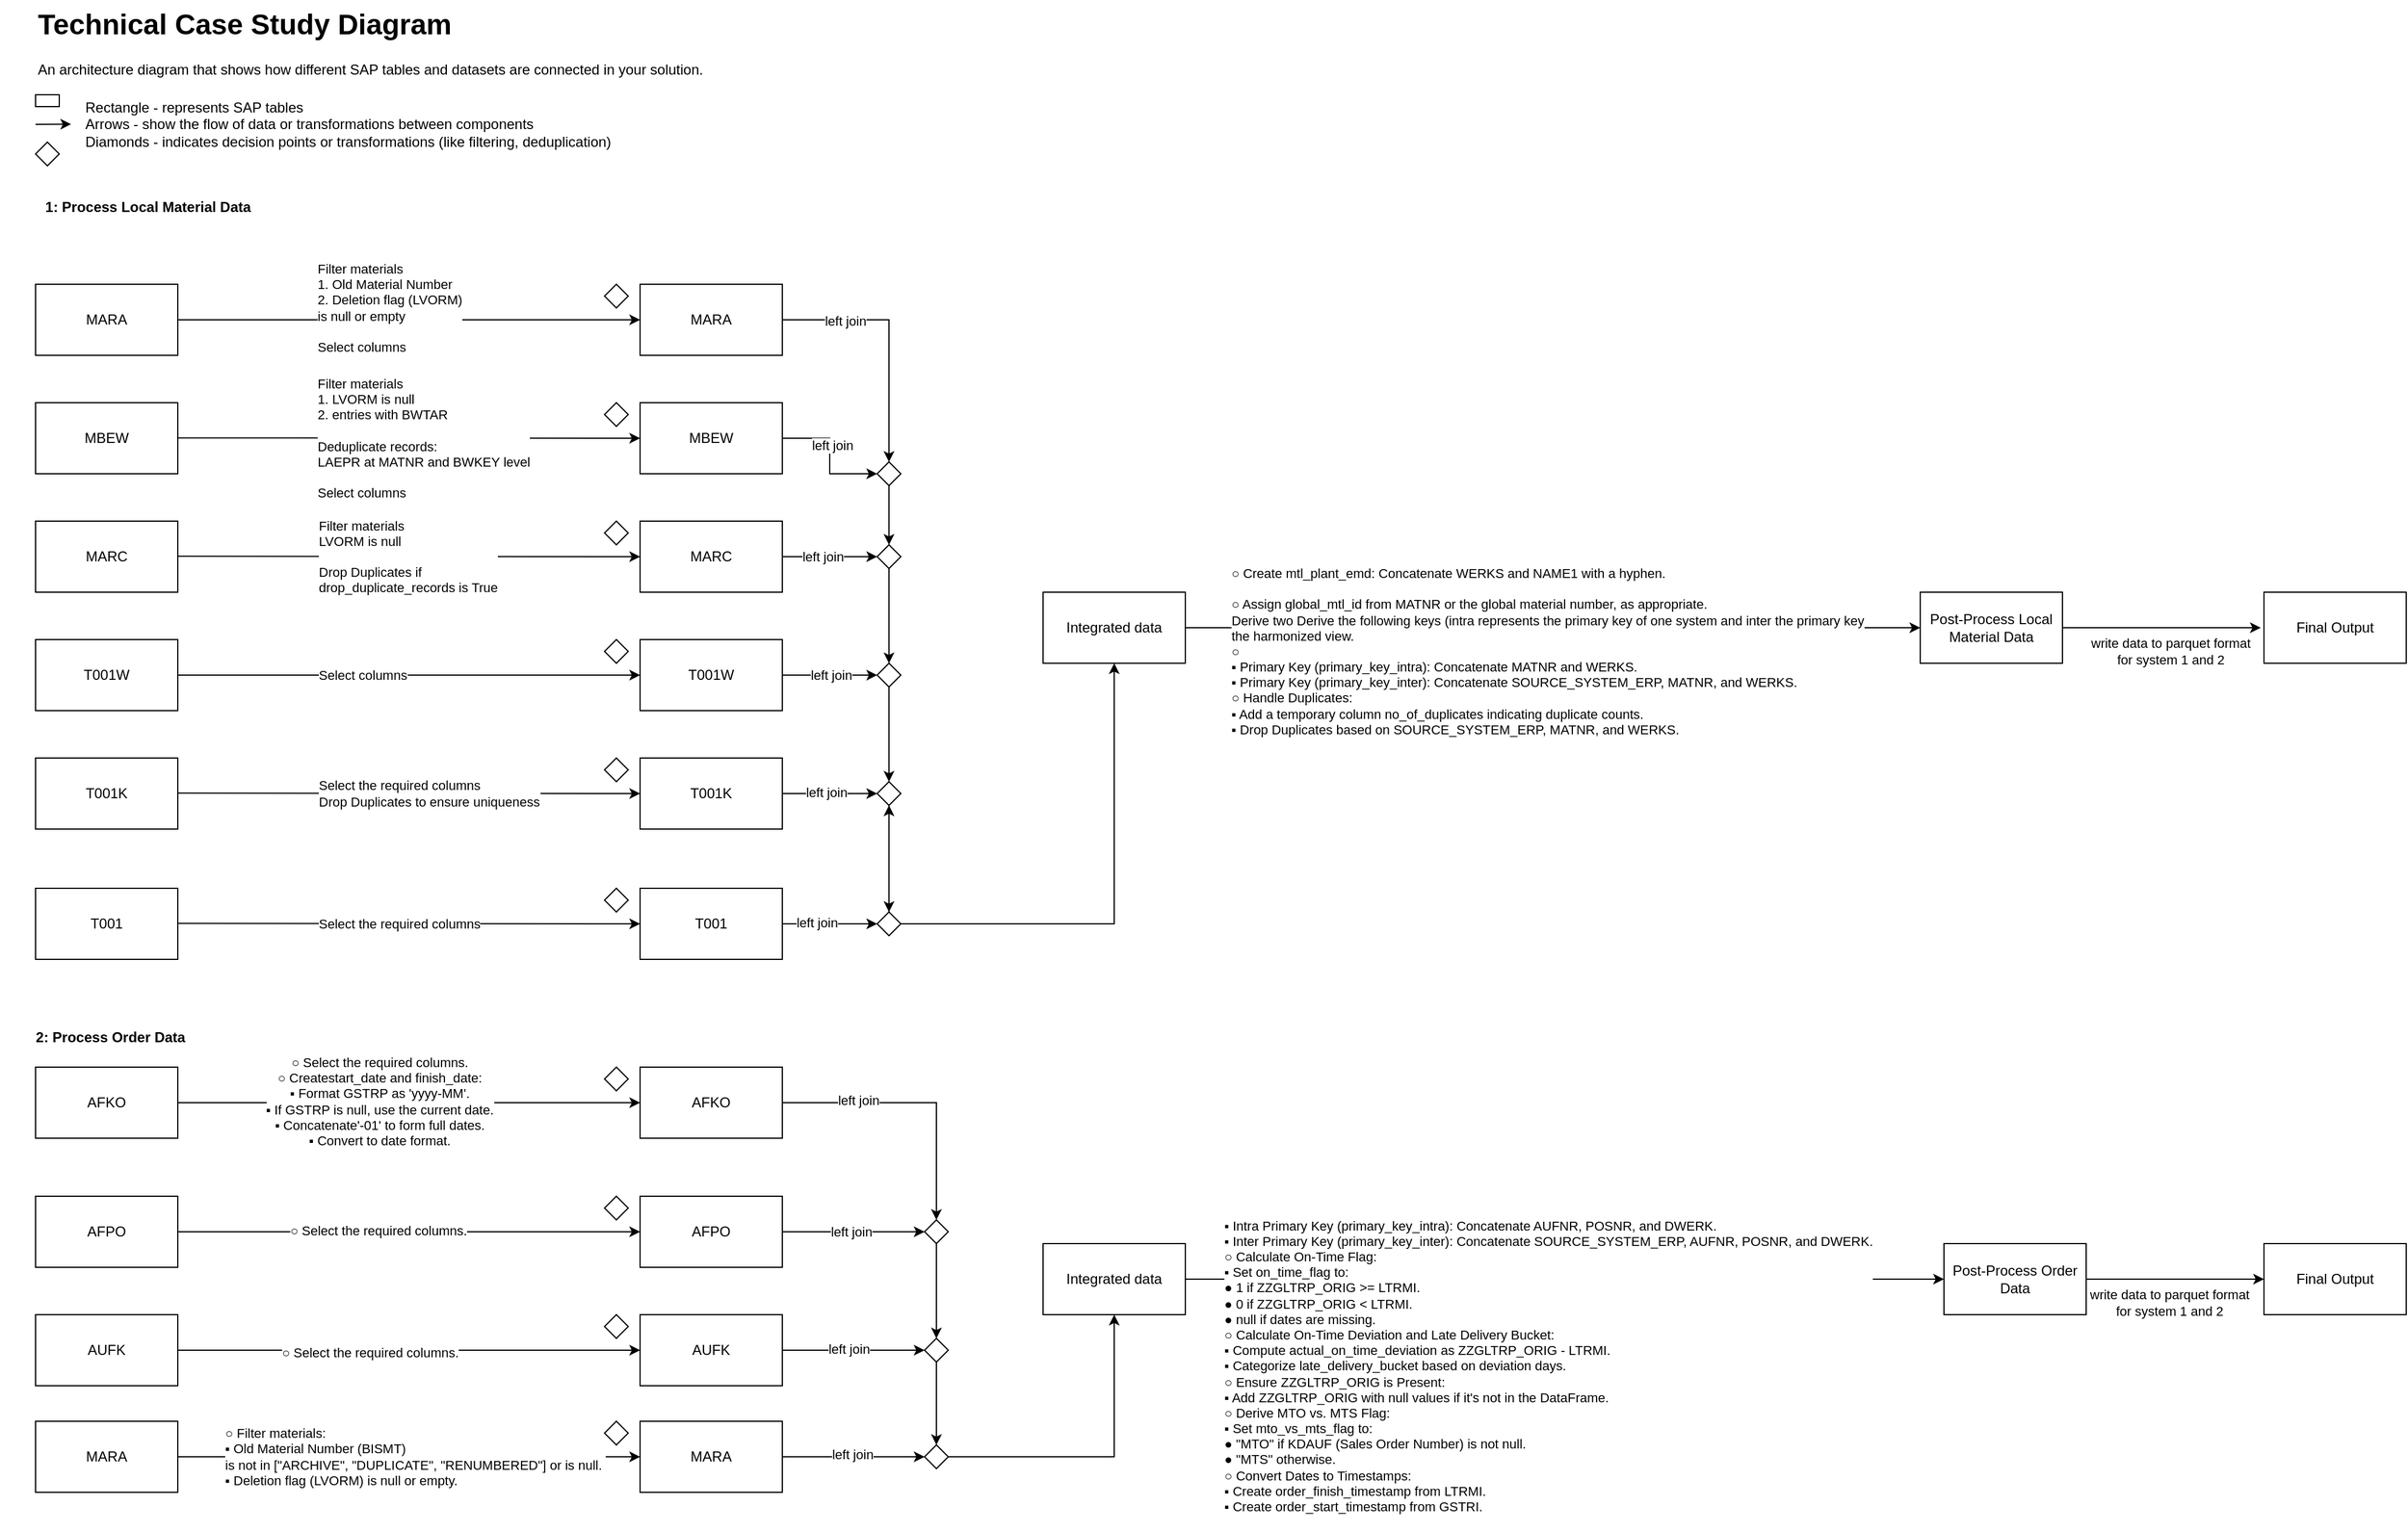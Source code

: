 <mxfile version="24.9.2">
  <diagram name="Page-1" id="v7l7Ry-QnF4OxuRtRSbx">
    <mxGraphModel dx="2593" dy="1425" grid="1" gridSize="10" guides="1" tooltips="1" connect="1" arrows="1" fold="1" page="1" pageScale="1" pageWidth="1169" pageHeight="827" math="0" shadow="0">
      <root>
        <mxCell id="0" />
        <mxCell id="1" parent="0" />
        <mxCell id="_YDTK0wKaqM_g9jIZorD-1" value="MARA" style="rounded=0;whiteSpace=wrap;html=1;" parent="1" vertex="1">
          <mxGeometry x="40" y="280" width="120" height="60" as="geometry" />
        </mxCell>
        <mxCell id="_YDTK0wKaqM_g9jIZorD-2" value="&lt;h1 style=&quot;margin-top: 0px;&quot;&gt;Technical Case Study Diagram&lt;/h1&gt;&lt;p&gt;An architecture diagram that shows how different SAP tables and datasets are connected in your solution.&lt;br&gt;&lt;br&gt;&lt;/p&gt;" style="text;html=1;whiteSpace=wrap;overflow=hidden;rounded=0;" parent="1" vertex="1">
          <mxGeometry x="40" y="40" width="600" height="120" as="geometry" />
        </mxCell>
        <mxCell id="_YDTK0wKaqM_g9jIZorD-3" value="MBEW" style="rounded=0;whiteSpace=wrap;html=1;" parent="1" vertex="1">
          <mxGeometry x="40" y="380" width="120" height="60" as="geometry" />
        </mxCell>
        <mxCell id="_YDTK0wKaqM_g9jIZorD-4" value="Rectangle - represents SAP tables&lt;div&gt;Arrows - show the flow of data or transformations between components&lt;/div&gt;&lt;div&gt;Diamonds - indicates decision points or transformations (like filtering, deduplication)&lt;/div&gt;" style="text;html=1;align=left;verticalAlign=middle;whiteSpace=wrap;rounded=0;" parent="1" vertex="1">
          <mxGeometry x="80" y="100" width="460" height="90" as="geometry" />
        </mxCell>
        <mxCell id="_YDTK0wKaqM_g9jIZorD-5" value="1: Process Local Material Data" style="text;html=1;align=center;verticalAlign=middle;whiteSpace=wrap;rounded=0;fontStyle=1" parent="1" vertex="1">
          <mxGeometry x="40" y="200" width="190" height="30" as="geometry" />
        </mxCell>
        <mxCell id="_YDTK0wKaqM_g9jIZorD-6" value="MARC" style="rounded=0;whiteSpace=wrap;html=1;" parent="1" vertex="1">
          <mxGeometry x="40" y="480" width="120" height="60" as="geometry" />
        </mxCell>
        <mxCell id="_YDTK0wKaqM_g9jIZorD-7" value="T001W" style="rounded=0;whiteSpace=wrap;html=1;" parent="1" vertex="1">
          <mxGeometry x="40" y="580" width="120" height="60" as="geometry" />
        </mxCell>
        <mxCell id="_YDTK0wKaqM_g9jIZorD-8" value="T001" style="rounded=0;whiteSpace=wrap;html=1;" parent="1" vertex="1">
          <mxGeometry x="40" y="790" width="120" height="60" as="geometry" />
        </mxCell>
        <mxCell id="_YDTK0wKaqM_g9jIZorD-10" value="&lt;div&gt;2: Process Order Data&amp;nbsp;&lt;/div&gt;" style="text;html=1;align=center;verticalAlign=middle;whiteSpace=wrap;rounded=0;fontStyle=1" parent="1" vertex="1">
          <mxGeometry x="10" y="901" width="190" height="30" as="geometry" />
        </mxCell>
        <mxCell id="UONAg50BURm2VPUDmn9U-50" style="edgeStyle=orthogonalEdgeStyle;rounded=0;orthogonalLoop=1;jettySize=auto;html=1;entryX=0;entryY=0.5;entryDx=0;entryDy=0;" edge="1" parent="1" source="_YDTK0wKaqM_g9jIZorD-16" target="UONAg50BURm2VPUDmn9U-51">
          <mxGeometry relative="1" as="geometry">
            <mxPoint x="440" y="971" as="targetPoint" />
          </mxGeometry>
        </mxCell>
        <mxCell id="UONAg50BURm2VPUDmn9U-58" value="○ Select the required columns.&lt;br/&gt;○ Createstart_date and finish_date:&lt;br/&gt;▪ Format GSTRP as &#39;yyyy-MM&#39;.&lt;br/&gt;▪ If GSTRP is null, use the current date.&lt;br/&gt;▪ Concatenate&#39;-01&#39; to form full dates.&lt;br/&gt;▪ Convert to date format." style="edgeLabel;html=1;align=center;verticalAlign=middle;resizable=0;points=[];" vertex="1" connectable="0" parent="UONAg50BURm2VPUDmn9U-50">
          <mxGeometry x="-0.131" y="1" relative="1" as="geometry">
            <mxPoint as="offset" />
          </mxGeometry>
        </mxCell>
        <mxCell id="_YDTK0wKaqM_g9jIZorD-16" value="AFKO" style="rounded=0;whiteSpace=wrap;html=1;" parent="1" vertex="1">
          <mxGeometry x="40" y="941" width="120" height="60" as="geometry" />
        </mxCell>
        <mxCell id="UONAg50BURm2VPUDmn9U-53" style="edgeStyle=orthogonalEdgeStyle;rounded=0;orthogonalLoop=1;jettySize=auto;html=1;entryX=0;entryY=0.5;entryDx=0;entryDy=0;" edge="1" parent="1" target="UONAg50BURm2VPUDmn9U-52">
          <mxGeometry relative="1" as="geometry">
            <mxPoint x="160" y="1051" as="sourcePoint" />
          </mxGeometry>
        </mxCell>
        <mxCell id="UONAg50BURm2VPUDmn9U-55" style="edgeStyle=orthogonalEdgeStyle;rounded=0;orthogonalLoop=1;jettySize=auto;html=1;entryX=0;entryY=0.5;entryDx=0;entryDy=0;" edge="1" parent="1" source="_YDTK0wKaqM_g9jIZorD-18" target="UONAg50BURm2VPUDmn9U-54">
          <mxGeometry relative="1" as="geometry" />
        </mxCell>
        <mxCell id="UONAg50BURm2VPUDmn9U-62" value="○ Select the required columns." style="edgeLabel;html=1;align=center;verticalAlign=middle;resizable=0;points=[];" vertex="1" connectable="0" parent="UONAg50BURm2VPUDmn9U-55">
          <mxGeometry x="-0.133" y="1" relative="1" as="geometry">
            <mxPoint as="offset" />
          </mxGeometry>
        </mxCell>
        <mxCell id="_YDTK0wKaqM_g9jIZorD-18" value="AFPO" style="rounded=0;whiteSpace=wrap;html=1;" parent="1" vertex="1">
          <mxGeometry x="40" y="1050" width="120" height="60" as="geometry" />
        </mxCell>
        <mxCell id="UONAg50BURm2VPUDmn9U-57" style="edgeStyle=orthogonalEdgeStyle;rounded=0;orthogonalLoop=1;jettySize=auto;html=1;entryX=0;entryY=0.5;entryDx=0;entryDy=0;" edge="1" parent="1" source="_YDTK0wKaqM_g9jIZorD-19" target="UONAg50BURm2VPUDmn9U-56">
          <mxGeometry relative="1" as="geometry" />
        </mxCell>
        <mxCell id="UONAg50BURm2VPUDmn9U-68" value="○ Select the required columns." style="edgeLabel;html=1;align=center;verticalAlign=middle;resizable=0;points=[];" vertex="1" connectable="0" parent="UONAg50BURm2VPUDmn9U-57">
          <mxGeometry x="-0.171" y="-2" relative="1" as="geometry">
            <mxPoint as="offset" />
          </mxGeometry>
        </mxCell>
        <mxCell id="_YDTK0wKaqM_g9jIZorD-19" value="AUFK" style="rounded=0;whiteSpace=wrap;html=1;" parent="1" vertex="1">
          <mxGeometry x="40" y="1150" width="120" height="60" as="geometry" />
        </mxCell>
        <mxCell id="_YDTK0wKaqM_g9jIZorD-21" value="" style="rounded=0;whiteSpace=wrap;html=1;" parent="1" vertex="1">
          <mxGeometry x="40" y="120" width="20" height="10" as="geometry" />
        </mxCell>
        <mxCell id="_YDTK0wKaqM_g9jIZorD-23" value="" style="endArrow=classic;html=1;rounded=0;" parent="1" edge="1">
          <mxGeometry width="50" height="50" relative="1" as="geometry">
            <mxPoint x="40" y="145" as="sourcePoint" />
            <mxPoint x="70" y="144.85" as="targetPoint" />
          </mxGeometry>
        </mxCell>
        <mxCell id="_YDTK0wKaqM_g9jIZorD-24" value="" style="rhombus;whiteSpace=wrap;html=1;" parent="1" vertex="1">
          <mxGeometry x="40" y="160" width="20" height="20" as="geometry" />
        </mxCell>
        <mxCell id="_YDTK0wKaqM_g9jIZorD-27" value="" style="endArrow=classic;html=1;rounded=0;exitX=1;exitY=0.5;exitDx=0;exitDy=0;entryX=0;entryY=0.5;entryDx=0;entryDy=0;" parent="1" source="_YDTK0wKaqM_g9jIZorD-1" target="_YDTK0wKaqM_g9jIZorD-32" edge="1">
          <mxGeometry width="50" height="50" relative="1" as="geometry">
            <mxPoint x="270" y="310.01" as="sourcePoint" />
            <mxPoint x="300" y="309.86" as="targetPoint" />
          </mxGeometry>
        </mxCell>
        <mxCell id="_YDTK0wKaqM_g9jIZorD-29" value="Filter materials&lt;br&gt;1. Old Material Number&lt;br&gt;2. Deletion flag (LVORM) &lt;br&gt;is null or empty&lt;div&gt;&lt;br&gt;&lt;/div&gt;&lt;div&gt;Select columns&lt;/div&gt;" style="edgeLabel;html=1;align=left;verticalAlign=middle;resizable=0;points=[];" parent="_YDTK0wKaqM_g9jIZorD-27" vertex="1" connectable="0">
          <mxGeometry x="0.041" relative="1" as="geometry">
            <mxPoint x="-87" y="-10" as="offset" />
          </mxGeometry>
        </mxCell>
        <mxCell id="UONAg50BURm2VPUDmn9U-19" style="edgeStyle=orthogonalEdgeStyle;rounded=0;orthogonalLoop=1;jettySize=auto;html=1;entryX=0.5;entryY=0;entryDx=0;entryDy=0;" edge="1" parent="1" source="_YDTK0wKaqM_g9jIZorD-32" target="UONAg50BURm2VPUDmn9U-23">
          <mxGeometry relative="1" as="geometry">
            <mxPoint x="760" y="410" as="targetPoint" />
          </mxGeometry>
        </mxCell>
        <mxCell id="UONAg50BURm2VPUDmn9U-39" value="left join" style="edgeLabel;html=1;align=center;verticalAlign=middle;resizable=0;points=[];" vertex="1" connectable="0" parent="UONAg50BURm2VPUDmn9U-19">
          <mxGeometry x="-0.497" y="-1" relative="1" as="geometry">
            <mxPoint as="offset" />
          </mxGeometry>
        </mxCell>
        <mxCell id="_YDTK0wKaqM_g9jIZorD-32" value="MARA" style="rounded=0;whiteSpace=wrap;html=1;" parent="1" vertex="1">
          <mxGeometry x="550" y="280" width="120" height="60" as="geometry" />
        </mxCell>
        <mxCell id="_YDTK0wKaqM_g9jIZorD-33" value="" style="endArrow=classic;html=1;rounded=0;exitX=1;exitY=0.5;exitDx=0;exitDy=0;entryX=0;entryY=0.5;entryDx=0;entryDy=0;" parent="1" target="_YDTK0wKaqM_g9jIZorD-35" edge="1">
          <mxGeometry width="50" height="50" relative="1" as="geometry">
            <mxPoint x="160" y="409.71" as="sourcePoint" />
            <mxPoint x="520" y="409.71" as="targetPoint" />
          </mxGeometry>
        </mxCell>
        <mxCell id="_YDTK0wKaqM_g9jIZorD-34" value="Filter materials&lt;br&gt;1. LVORM is null&lt;div&gt;2. entries with BWTAR&lt;/div&gt;&lt;div&gt;&lt;br&gt;Deduplicate records: &lt;br&gt;LAEPR at MATNR and BWKEY level&lt;/div&gt;&lt;div&gt;&lt;br&gt;Select columns&lt;/div&gt;" style="edgeLabel;html=1;align=left;verticalAlign=middle;resizable=0;points=[];" parent="_YDTK0wKaqM_g9jIZorD-33" vertex="1" connectable="0">
          <mxGeometry x="0.041" relative="1" as="geometry">
            <mxPoint x="-87" as="offset" />
          </mxGeometry>
        </mxCell>
        <mxCell id="UONAg50BURm2VPUDmn9U-22" style="edgeStyle=orthogonalEdgeStyle;rounded=0;orthogonalLoop=1;jettySize=auto;html=1;entryX=0;entryY=0.5;entryDx=0;entryDy=0;" edge="1" parent="1" source="_YDTK0wKaqM_g9jIZorD-35" target="UONAg50BURm2VPUDmn9U-23">
          <mxGeometry relative="1" as="geometry">
            <mxPoint x="760" y="410" as="targetPoint" />
          </mxGeometry>
        </mxCell>
        <mxCell id="UONAg50BURm2VPUDmn9U-40" value="left join" style="edgeLabel;html=1;align=center;verticalAlign=middle;resizable=0;points=[];" vertex="1" connectable="0" parent="UONAg50BURm2VPUDmn9U-22">
          <mxGeometry x="-0.171" y="2" relative="1" as="geometry">
            <mxPoint as="offset" />
          </mxGeometry>
        </mxCell>
        <mxCell id="_YDTK0wKaqM_g9jIZorD-35" value="MBEW" style="rounded=0;whiteSpace=wrap;html=1;" parent="1" vertex="1">
          <mxGeometry x="550" y="380" width="120" height="60" as="geometry" />
        </mxCell>
        <mxCell id="_YDTK0wKaqM_g9jIZorD-36" value="" style="endArrow=classic;html=1;rounded=0;exitX=1;exitY=0.5;exitDx=0;exitDy=0;entryX=0;entryY=0.5;entryDx=0;entryDy=0;" parent="1" edge="1" target="_YDTK0wKaqM_g9jIZorD-38">
          <mxGeometry width="50" height="50" relative="1" as="geometry">
            <mxPoint x="160" y="509.58" as="sourcePoint" />
            <mxPoint x="460" y="509.87" as="targetPoint" />
          </mxGeometry>
        </mxCell>
        <mxCell id="_YDTK0wKaqM_g9jIZorD-37" value="Filter materials&lt;br&gt;LVORM is null&lt;div&gt;&lt;br&gt;Drop Duplicates if &lt;br&gt;drop_duplicate_records is True&lt;/div&gt;" style="edgeLabel;html=1;align=left;verticalAlign=middle;resizable=0;points=[];" parent="_YDTK0wKaqM_g9jIZorD-36" vertex="1" connectable="0">
          <mxGeometry x="0.041" relative="1" as="geometry">
            <mxPoint x="-86" as="offset" />
          </mxGeometry>
        </mxCell>
        <mxCell id="UONAg50BURm2VPUDmn9U-26" style="edgeStyle=orthogonalEdgeStyle;rounded=0;orthogonalLoop=1;jettySize=auto;html=1;entryX=0;entryY=0.5;entryDx=0;entryDy=0;" edge="1" parent="1" source="_YDTK0wKaqM_g9jIZorD-38" target="UONAg50BURm2VPUDmn9U-25">
          <mxGeometry relative="1" as="geometry" />
        </mxCell>
        <mxCell id="UONAg50BURm2VPUDmn9U-41" value="left join" style="edgeLabel;html=1;align=center;verticalAlign=middle;resizable=0;points=[];" vertex="1" connectable="0" parent="UONAg50BURm2VPUDmn9U-26">
          <mxGeometry x="-0.16" relative="1" as="geometry">
            <mxPoint as="offset" />
          </mxGeometry>
        </mxCell>
        <mxCell id="_YDTK0wKaqM_g9jIZorD-38" value="MARC" style="rounded=0;whiteSpace=wrap;html=1;" parent="1" vertex="1">
          <mxGeometry x="550" y="480" width="120" height="60" as="geometry" />
        </mxCell>
        <mxCell id="_YDTK0wKaqM_g9jIZorD-40" value="" style="endArrow=classic;html=1;rounded=0;exitX=1;exitY=0.5;exitDx=0;exitDy=0;entryX=0;entryY=0.5;entryDx=0;entryDy=0;" parent="1" edge="1" target="_YDTK0wKaqM_g9jIZorD-42">
          <mxGeometry width="50" height="50" relative="1" as="geometry">
            <mxPoint x="160" y="610" as="sourcePoint" />
            <mxPoint x="460" y="610.29" as="targetPoint" />
          </mxGeometry>
        </mxCell>
        <mxCell id="_YDTK0wKaqM_g9jIZorD-41" value="Select columns" style="edgeLabel;html=1;align=left;verticalAlign=middle;resizable=0;points=[];" parent="_YDTK0wKaqM_g9jIZorD-40" vertex="1" connectable="0">
          <mxGeometry x="0.041" relative="1" as="geometry">
            <mxPoint x="-86" as="offset" />
          </mxGeometry>
        </mxCell>
        <mxCell id="UONAg50BURm2VPUDmn9U-29" style="edgeStyle=orthogonalEdgeStyle;rounded=0;orthogonalLoop=1;jettySize=auto;html=1;" edge="1" parent="1" source="_YDTK0wKaqM_g9jIZorD-42" target="UONAg50BURm2VPUDmn9U-28">
          <mxGeometry relative="1" as="geometry" />
        </mxCell>
        <mxCell id="UONAg50BURm2VPUDmn9U-42" value="left join" style="edgeLabel;html=1;align=center;verticalAlign=middle;resizable=0;points=[];" vertex="1" connectable="0" parent="UONAg50BURm2VPUDmn9U-29">
          <mxGeometry x="0.02" relative="1" as="geometry">
            <mxPoint as="offset" />
          </mxGeometry>
        </mxCell>
        <mxCell id="_YDTK0wKaqM_g9jIZorD-42" value="T001W" style="rounded=0;whiteSpace=wrap;html=1;" parent="1" vertex="1">
          <mxGeometry x="550" y="580" width="120" height="60" as="geometry" />
        </mxCell>
        <mxCell id="UONAg50BURm2VPUDmn9U-35" style="edgeStyle=orthogonalEdgeStyle;rounded=0;orthogonalLoop=1;jettySize=auto;html=1;" edge="1" parent="1" source="_YDTK0wKaqM_g9jIZorD-43" target="UONAg50BURm2VPUDmn9U-34">
          <mxGeometry relative="1" as="geometry" />
        </mxCell>
        <mxCell id="UONAg50BURm2VPUDmn9U-44" value="left join" style="edgeLabel;html=1;align=center;verticalAlign=middle;resizable=0;points=[];" vertex="1" connectable="0" parent="UONAg50BURm2VPUDmn9U-35">
          <mxGeometry x="-0.27" y="1" relative="1" as="geometry">
            <mxPoint as="offset" />
          </mxGeometry>
        </mxCell>
        <mxCell id="_YDTK0wKaqM_g9jIZorD-43" value="T001" style="rounded=0;whiteSpace=wrap;html=1;" parent="1" vertex="1">
          <mxGeometry x="550" y="790" width="120" height="60" as="geometry" />
        </mxCell>
        <mxCell id="_YDTK0wKaqM_g9jIZorD-44" value="" style="endArrow=classic;html=1;rounded=0;exitX=1;exitY=0.5;exitDx=0;exitDy=0;entryX=0;entryY=0.5;entryDx=0;entryDy=0;" parent="1" edge="1" target="_YDTK0wKaqM_g9jIZorD-43">
          <mxGeometry width="50" height="50" relative="1" as="geometry">
            <mxPoint x="160" y="819.58" as="sourcePoint" />
            <mxPoint x="460" y="819.87" as="targetPoint" />
          </mxGeometry>
        </mxCell>
        <mxCell id="_YDTK0wKaqM_g9jIZorD-45" value="Select the required columns" style="edgeLabel;html=1;align=left;verticalAlign=middle;resizable=0;points=[];" parent="_YDTK0wKaqM_g9jIZorD-44" vertex="1" connectable="0">
          <mxGeometry x="0.041" relative="1" as="geometry">
            <mxPoint x="-86" as="offset" />
          </mxGeometry>
        </mxCell>
        <mxCell id="UONAg50BURm2VPUDmn9U-1" value="T001K" style="rounded=0;whiteSpace=wrap;html=1;" vertex="1" parent="1">
          <mxGeometry x="40" y="680" width="120" height="60" as="geometry" />
        </mxCell>
        <mxCell id="UONAg50BURm2VPUDmn9U-32" style="edgeStyle=orthogonalEdgeStyle;rounded=0;orthogonalLoop=1;jettySize=auto;html=1;entryX=0;entryY=0.5;entryDx=0;entryDy=0;" edge="1" parent="1" source="UONAg50BURm2VPUDmn9U-2" target="UONAg50BURm2VPUDmn9U-31">
          <mxGeometry relative="1" as="geometry" />
        </mxCell>
        <mxCell id="UONAg50BURm2VPUDmn9U-43" value="left join" style="edgeLabel;html=1;align=center;verticalAlign=middle;resizable=0;points=[];" vertex="1" connectable="0" parent="UONAg50BURm2VPUDmn9U-32">
          <mxGeometry x="-0.07" y="1" relative="1" as="geometry">
            <mxPoint as="offset" />
          </mxGeometry>
        </mxCell>
        <mxCell id="UONAg50BURm2VPUDmn9U-2" value="T001K" style="rounded=0;whiteSpace=wrap;html=1;" vertex="1" parent="1">
          <mxGeometry x="550" y="680" width="120" height="60" as="geometry" />
        </mxCell>
        <mxCell id="UONAg50BURm2VPUDmn9U-3" value="" style="endArrow=classic;html=1;rounded=0;exitX=1;exitY=0.5;exitDx=0;exitDy=0;entryX=0;entryY=0.5;entryDx=0;entryDy=0;" edge="1" parent="1" target="UONAg50BURm2VPUDmn9U-2">
          <mxGeometry width="50" height="50" relative="1" as="geometry">
            <mxPoint x="160" y="709.58" as="sourcePoint" />
            <mxPoint x="460" y="709.87" as="targetPoint" />
          </mxGeometry>
        </mxCell>
        <mxCell id="UONAg50BURm2VPUDmn9U-4" value="Select the required columns&lt;br&gt;Drop Duplicates to ensure uniqueness" style="edgeLabel;html=1;align=left;verticalAlign=middle;resizable=0;points=[];" vertex="1" connectable="0" parent="UONAg50BURm2VPUDmn9U-3">
          <mxGeometry x="0.041" relative="1" as="geometry">
            <mxPoint x="-86" as="offset" />
          </mxGeometry>
        </mxCell>
        <mxCell id="UONAg50BURm2VPUDmn9U-8" value="" style="rhombus;whiteSpace=wrap;html=1;" vertex="1" parent="1">
          <mxGeometry x="520" y="280" width="20" height="20" as="geometry" />
        </mxCell>
        <mxCell id="UONAg50BURm2VPUDmn9U-11" value="" style="rhombus;whiteSpace=wrap;html=1;" vertex="1" parent="1">
          <mxGeometry x="520" y="380" width="20" height="20" as="geometry" />
        </mxCell>
        <mxCell id="UONAg50BURm2VPUDmn9U-12" value="" style="rhombus;whiteSpace=wrap;html=1;" vertex="1" parent="1">
          <mxGeometry x="520" y="480" width="20" height="20" as="geometry" />
        </mxCell>
        <mxCell id="UONAg50BURm2VPUDmn9U-13" value="" style="rhombus;whiteSpace=wrap;html=1;" vertex="1" parent="1">
          <mxGeometry x="520" y="580" width="20" height="20" as="geometry" />
        </mxCell>
        <mxCell id="UONAg50BURm2VPUDmn9U-14" value="" style="rhombus;whiteSpace=wrap;html=1;" vertex="1" parent="1">
          <mxGeometry x="520" y="680" width="20" height="20" as="geometry" />
        </mxCell>
        <mxCell id="UONAg50BURm2VPUDmn9U-15" value="" style="rhombus;whiteSpace=wrap;html=1;" vertex="1" parent="1">
          <mxGeometry x="520" y="790" width="20" height="20" as="geometry" />
        </mxCell>
        <mxCell id="UONAg50BURm2VPUDmn9U-46" style="edgeStyle=orthogonalEdgeStyle;rounded=0;orthogonalLoop=1;jettySize=auto;html=1;entryX=0;entryY=0.5;entryDx=0;entryDy=0;" edge="1" parent="1" source="UONAg50BURm2VPUDmn9U-21" target="UONAg50BURm2VPUDmn9U-45">
          <mxGeometry relative="1" as="geometry" />
        </mxCell>
        <mxCell id="UONAg50BURm2VPUDmn9U-47" value="○ Create mtl_plant_emd: Concatenate WERKS and NAME1 with a hyphen.&lt;br/&gt;&lt;br&gt;○ Assign global_mtl_id from MATNR or the global material number, as appropriate.&lt;br/&gt;Derive two Derive the following keys (intra represents the primary key of one system and inter the primary key&lt;br/&gt;the harmonized view.&amp;nbsp;&lt;div&gt;○&lt;br/&gt;▪ Primary Key (primary_key_intra): Concatenate MATNR and WERKS.&amp;nbsp;&lt;/div&gt;&lt;div&gt;▪ Primary Key (primary_key_inter): Concatenate SOURCE_SYSTEM_ERP, MATNR, and WERKS.&amp;nbsp;&lt;/div&gt;&lt;div&gt;○ Handle Duplicates:&amp;nbsp;&lt;/div&gt;&lt;div&gt;▪ Add a temporary column no_of_duplicates indicating duplicate counts.&amp;nbsp;&lt;/div&gt;&lt;div&gt;▪ Drop Duplicates based on SOURCE_SYSTEM_ERP, MATNR, and WERKS.&lt;/div&gt;" style="edgeLabel;html=1;align=left;verticalAlign=middle;resizable=0;points=[];" vertex="1" connectable="0" parent="UONAg50BURm2VPUDmn9U-46">
          <mxGeometry x="-0.164" relative="1" as="geometry">
            <mxPoint x="-222" y="20" as="offset" />
          </mxGeometry>
        </mxCell>
        <mxCell id="UONAg50BURm2VPUDmn9U-21" value="Integrated data" style="rounded=0;whiteSpace=wrap;html=1;" vertex="1" parent="1">
          <mxGeometry x="890" y="540" width="120" height="60" as="geometry" />
        </mxCell>
        <mxCell id="UONAg50BURm2VPUDmn9U-27" style="edgeStyle=orthogonalEdgeStyle;rounded=0;orthogonalLoop=1;jettySize=auto;html=1;exitX=0.5;exitY=1;exitDx=0;exitDy=0;entryX=0.5;entryY=0;entryDx=0;entryDy=0;" edge="1" parent="1" source="UONAg50BURm2VPUDmn9U-23" target="UONAg50BURm2VPUDmn9U-25">
          <mxGeometry relative="1" as="geometry" />
        </mxCell>
        <mxCell id="UONAg50BURm2VPUDmn9U-23" value="" style="rhombus;whiteSpace=wrap;html=1;" vertex="1" parent="1">
          <mxGeometry x="750" y="430" width="20" height="20" as="geometry" />
        </mxCell>
        <mxCell id="UONAg50BURm2VPUDmn9U-30" style="edgeStyle=orthogonalEdgeStyle;rounded=0;orthogonalLoop=1;jettySize=auto;html=1;exitX=0.5;exitY=1;exitDx=0;exitDy=0;entryX=0.5;entryY=0;entryDx=0;entryDy=0;" edge="1" parent="1" source="UONAg50BURm2VPUDmn9U-25" target="UONAg50BURm2VPUDmn9U-28">
          <mxGeometry relative="1" as="geometry" />
        </mxCell>
        <mxCell id="UONAg50BURm2VPUDmn9U-25" value="" style="rhombus;whiteSpace=wrap;html=1;" vertex="1" parent="1">
          <mxGeometry x="750" y="500" width="20" height="20" as="geometry" />
        </mxCell>
        <mxCell id="UONAg50BURm2VPUDmn9U-33" style="edgeStyle=orthogonalEdgeStyle;rounded=0;orthogonalLoop=1;jettySize=auto;html=1;entryX=0.5;entryY=0;entryDx=0;entryDy=0;" edge="1" parent="1" source="UONAg50BURm2VPUDmn9U-28" target="UONAg50BURm2VPUDmn9U-31">
          <mxGeometry relative="1" as="geometry" />
        </mxCell>
        <mxCell id="UONAg50BURm2VPUDmn9U-28" value="" style="rhombus;whiteSpace=wrap;html=1;" vertex="1" parent="1">
          <mxGeometry x="750" y="600" width="20" height="20" as="geometry" />
        </mxCell>
        <mxCell id="UONAg50BURm2VPUDmn9U-31" value="" style="rhombus;whiteSpace=wrap;html=1;" vertex="1" parent="1">
          <mxGeometry x="750" y="700" width="20" height="20" as="geometry" />
        </mxCell>
        <mxCell id="UONAg50BURm2VPUDmn9U-37" value="" style="edgeStyle=orthogonalEdgeStyle;rounded=0;orthogonalLoop=1;jettySize=auto;html=1;" edge="1" parent="1" source="UONAg50BURm2VPUDmn9U-34" target="UONAg50BURm2VPUDmn9U-31">
          <mxGeometry relative="1" as="geometry" />
        </mxCell>
        <mxCell id="UONAg50BURm2VPUDmn9U-38" style="edgeStyle=orthogonalEdgeStyle;rounded=0;orthogonalLoop=1;jettySize=auto;html=1;entryX=0.5;entryY=1;entryDx=0;entryDy=0;" edge="1" parent="1" source="UONAg50BURm2VPUDmn9U-34" target="UONAg50BURm2VPUDmn9U-21">
          <mxGeometry relative="1" as="geometry" />
        </mxCell>
        <mxCell id="UONAg50BURm2VPUDmn9U-34" value="" style="rhombus;whiteSpace=wrap;html=1;" vertex="1" parent="1">
          <mxGeometry x="750" y="810" width="20" height="20" as="geometry" />
        </mxCell>
        <mxCell id="UONAg50BURm2VPUDmn9U-36" style="edgeStyle=orthogonalEdgeStyle;rounded=0;orthogonalLoop=1;jettySize=auto;html=1;exitX=0.5;exitY=1;exitDx=0;exitDy=0;entryX=0.5;entryY=0;entryDx=0;entryDy=0;" edge="1" parent="1" source="UONAg50BURm2VPUDmn9U-31" target="UONAg50BURm2VPUDmn9U-34">
          <mxGeometry relative="1" as="geometry" />
        </mxCell>
        <mxCell id="UONAg50BURm2VPUDmn9U-48" style="edgeStyle=orthogonalEdgeStyle;rounded=0;orthogonalLoop=1;jettySize=auto;html=1;entryX=-0.023;entryY=0.5;entryDx=0;entryDy=0;entryPerimeter=0;" edge="1" parent="1" source="UONAg50BURm2VPUDmn9U-45" target="UONAg50BURm2VPUDmn9U-49">
          <mxGeometry relative="1" as="geometry">
            <mxPoint x="1770" y="570" as="targetPoint" />
          </mxGeometry>
        </mxCell>
        <mxCell id="UONAg50BURm2VPUDmn9U-97" value="write data to parquet format &lt;br&gt;for system 1 and 2" style="edgeLabel;html=1;align=center;verticalAlign=middle;resizable=0;points=[];" vertex="1" connectable="0" parent="UONAg50BURm2VPUDmn9U-48">
          <mxGeometry x="-0.311" y="1" relative="1" as="geometry">
            <mxPoint x="33" y="21" as="offset" />
          </mxGeometry>
        </mxCell>
        <mxCell id="UONAg50BURm2VPUDmn9U-45" value="Post-Process Local Material Data" style="rounded=0;whiteSpace=wrap;html=1;" vertex="1" parent="1">
          <mxGeometry x="1630" y="540" width="120" height="60" as="geometry" />
        </mxCell>
        <mxCell id="UONAg50BURm2VPUDmn9U-49" value="Final Output" style="rounded=0;whiteSpace=wrap;html=1;" vertex="1" parent="1">
          <mxGeometry x="1920" y="540" width="120" height="60" as="geometry" />
        </mxCell>
        <mxCell id="UONAg50BURm2VPUDmn9U-69" style="edgeStyle=orthogonalEdgeStyle;rounded=0;orthogonalLoop=1;jettySize=auto;html=1;entryX=0.5;entryY=0;entryDx=0;entryDy=0;" edge="1" parent="1" source="UONAg50BURm2VPUDmn9U-51" target="UONAg50BURm2VPUDmn9U-70">
          <mxGeometry relative="1" as="geometry">
            <mxPoint x="800" y="1050" as="targetPoint" />
          </mxGeometry>
        </mxCell>
        <mxCell id="UONAg50BURm2VPUDmn9U-78" value="left join" style="edgeLabel;html=1;align=center;verticalAlign=middle;resizable=0;points=[];" vertex="1" connectable="0" parent="UONAg50BURm2VPUDmn9U-69">
          <mxGeometry x="-0.446" y="2" relative="1" as="geometry">
            <mxPoint as="offset" />
          </mxGeometry>
        </mxCell>
        <mxCell id="UONAg50BURm2VPUDmn9U-51" value="AFKO" style="rounded=0;whiteSpace=wrap;html=1;" vertex="1" parent="1">
          <mxGeometry x="550" y="941" width="120" height="60" as="geometry" />
        </mxCell>
        <mxCell id="UONAg50BURm2VPUDmn9U-71" style="edgeStyle=orthogonalEdgeStyle;rounded=0;orthogonalLoop=1;jettySize=auto;html=1;" edge="1" parent="1" source="UONAg50BURm2VPUDmn9U-54">
          <mxGeometry relative="1" as="geometry">
            <mxPoint x="790" y="1080" as="targetPoint" />
          </mxGeometry>
        </mxCell>
        <mxCell id="UONAg50BURm2VPUDmn9U-80" value="left join" style="edgeLabel;html=1;align=center;verticalAlign=middle;resizable=0;points=[];" vertex="1" connectable="0" parent="UONAg50BURm2VPUDmn9U-71">
          <mxGeometry x="-0.035" relative="1" as="geometry">
            <mxPoint as="offset" />
          </mxGeometry>
        </mxCell>
        <mxCell id="UONAg50BURm2VPUDmn9U-54" value="AFPO" style="rounded=0;whiteSpace=wrap;html=1;" vertex="1" parent="1">
          <mxGeometry x="550" y="1050" width="120" height="60" as="geometry" />
        </mxCell>
        <mxCell id="UONAg50BURm2VPUDmn9U-73" style="edgeStyle=orthogonalEdgeStyle;rounded=0;orthogonalLoop=1;jettySize=auto;html=1;entryX=0;entryY=0.5;entryDx=0;entryDy=0;" edge="1" parent="1" source="UONAg50BURm2VPUDmn9U-56" target="UONAg50BURm2VPUDmn9U-72">
          <mxGeometry relative="1" as="geometry" />
        </mxCell>
        <mxCell id="UONAg50BURm2VPUDmn9U-82" value="left join" style="edgeLabel;html=1;align=center;verticalAlign=middle;resizable=0;points=[];" vertex="1" connectable="0" parent="UONAg50BURm2VPUDmn9U-73">
          <mxGeometry x="-0.079" y="1" relative="1" as="geometry">
            <mxPoint as="offset" />
          </mxGeometry>
        </mxCell>
        <mxCell id="UONAg50BURm2VPUDmn9U-56" value="AUFK" style="rounded=0;whiteSpace=wrap;html=1;" vertex="1" parent="1">
          <mxGeometry x="550" y="1150" width="120" height="60" as="geometry" />
        </mxCell>
        <mxCell id="UONAg50BURm2VPUDmn9U-63" style="edgeStyle=orthogonalEdgeStyle;rounded=0;orthogonalLoop=1;jettySize=auto;html=1;entryX=0;entryY=0.5;entryDx=0;entryDy=0;" edge="1" parent="1" source="UONAg50BURm2VPUDmn9U-64" target="UONAg50BURm2VPUDmn9U-65">
          <mxGeometry relative="1" as="geometry" />
        </mxCell>
        <mxCell id="UONAg50BURm2VPUDmn9U-66" value="&lt;div style=&quot;text-align: left;&quot;&gt;○ Filter materials:&amp;nbsp;&lt;/div&gt;&lt;div style=&quot;text-align: left;&quot;&gt;▪ Old Material Number (BISMT) &lt;br&gt;is not in [&quot;ARCHIVE&quot;, &quot;DUPLICATE&quot;, &quot;RENUMBERED&quot;] or is null.&amp;nbsp;&lt;/div&gt;&lt;div style=&quot;text-align: left;&quot;&gt;▪ Deletion flag (LVORM) is null or empty.&lt;br&gt;&lt;/div&gt;" style="edgeLabel;html=1;align=center;verticalAlign=middle;resizable=0;points=[];" vertex="1" connectable="0" parent="UONAg50BURm2VPUDmn9U-63">
          <mxGeometry x="-0.168" y="-1" relative="1" as="geometry">
            <mxPoint x="38" y="-1" as="offset" />
          </mxGeometry>
        </mxCell>
        <mxCell id="UONAg50BURm2VPUDmn9U-64" value="MARA" style="rounded=0;whiteSpace=wrap;html=1;" vertex="1" parent="1">
          <mxGeometry x="40" y="1240" width="120" height="60" as="geometry" />
        </mxCell>
        <mxCell id="UONAg50BURm2VPUDmn9U-76" style="edgeStyle=orthogonalEdgeStyle;rounded=0;orthogonalLoop=1;jettySize=auto;html=1;entryX=0;entryY=0.5;entryDx=0;entryDy=0;" edge="1" parent="1" source="UONAg50BURm2VPUDmn9U-65" target="UONAg50BURm2VPUDmn9U-75">
          <mxGeometry relative="1" as="geometry" />
        </mxCell>
        <mxCell id="UONAg50BURm2VPUDmn9U-83" value="left join" style="edgeLabel;html=1;align=center;verticalAlign=middle;resizable=0;points=[];" vertex="1" connectable="0" parent="UONAg50BURm2VPUDmn9U-76">
          <mxGeometry x="-0.021" y="2" relative="1" as="geometry">
            <mxPoint as="offset" />
          </mxGeometry>
        </mxCell>
        <mxCell id="UONAg50BURm2VPUDmn9U-65" value="MARA" style="rounded=0;whiteSpace=wrap;html=1;" vertex="1" parent="1">
          <mxGeometry x="550" y="1240" width="120" height="60" as="geometry" />
        </mxCell>
        <mxCell id="UONAg50BURm2VPUDmn9U-74" style="edgeStyle=orthogonalEdgeStyle;rounded=0;orthogonalLoop=1;jettySize=auto;html=1;entryX=0.5;entryY=0;entryDx=0;entryDy=0;" edge="1" parent="1" source="UONAg50BURm2VPUDmn9U-70" target="UONAg50BURm2VPUDmn9U-72">
          <mxGeometry relative="1" as="geometry" />
        </mxCell>
        <mxCell id="UONAg50BURm2VPUDmn9U-70" value="" style="rhombus;whiteSpace=wrap;html=1;" vertex="1" parent="1">
          <mxGeometry x="790" y="1070" width="20" height="20" as="geometry" />
        </mxCell>
        <mxCell id="UONAg50BURm2VPUDmn9U-77" style="edgeStyle=orthogonalEdgeStyle;rounded=0;orthogonalLoop=1;jettySize=auto;html=1;entryX=0.5;entryY=0;entryDx=0;entryDy=0;" edge="1" parent="1" source="UONAg50BURm2VPUDmn9U-72" target="UONAg50BURm2VPUDmn9U-75">
          <mxGeometry relative="1" as="geometry" />
        </mxCell>
        <mxCell id="UONAg50BURm2VPUDmn9U-72" value="" style="rhombus;whiteSpace=wrap;html=1;" vertex="1" parent="1">
          <mxGeometry x="790" y="1170" width="20" height="20" as="geometry" />
        </mxCell>
        <mxCell id="UONAg50BURm2VPUDmn9U-86" style="edgeStyle=orthogonalEdgeStyle;rounded=0;orthogonalLoop=1;jettySize=auto;html=1;entryX=0.5;entryY=1;entryDx=0;entryDy=0;" edge="1" parent="1" source="UONAg50BURm2VPUDmn9U-75" target="UONAg50BURm2VPUDmn9U-85">
          <mxGeometry relative="1" as="geometry" />
        </mxCell>
        <mxCell id="UONAg50BURm2VPUDmn9U-75" value="" style="rhombus;whiteSpace=wrap;html=1;" vertex="1" parent="1">
          <mxGeometry x="790" y="1260" width="20" height="20" as="geometry" />
        </mxCell>
        <mxCell id="UONAg50BURm2VPUDmn9U-90" style="edgeStyle=orthogonalEdgeStyle;rounded=0;orthogonalLoop=1;jettySize=auto;html=1;entryX=0;entryY=0.5;entryDx=0;entryDy=0;" edge="1" parent="1" source="UONAg50BURm2VPUDmn9U-85" target="UONAg50BURm2VPUDmn9U-87">
          <mxGeometry relative="1" as="geometry" />
        </mxCell>
        <mxCell id="UONAg50BURm2VPUDmn9U-92" value="▪ Intra Primary Key (primary_key_intra): Concatenate AUFNR, POSNR, and DWERK.&lt;br&gt;▪ Inter Primary Key (primary_key_inter): Concatenate SOURCE_SYSTEM_ERP, AUFNR, POSNR, and DWERK.&lt;br&gt;○ Calculate On-Time Flag:&lt;br&gt;▪ Set on_time_flag to:&lt;br&gt;● 1 if ZZGLTRP_ORIG &amp;gt;= LTRMI.&lt;br&gt;● 0 if ZZGLTRP_ORIG &amp;lt; LTRMI.&lt;br&gt;● null if dates are missing.&lt;br&gt;○ Calculate On-Time Deviation and Late Delivery Bucket:&lt;br&gt;▪ Compute actual_on_time_deviation as ZZGLTRP_ORIG - LTRMI.&lt;br&gt;▪ Categorize late_delivery_bucket based on deviation days.&lt;br&gt;○ Ensure ZZGLTRP_ORIG is Present:&lt;br&gt;▪ Add ZZGLTRP_ORIG with null values if it&#39;s not in the DataFrame.&lt;br&gt;○ Derive MTO vs. MTS Flag:&lt;br&gt;▪ Set mto_vs_mts_flag to:&lt;br&gt;● &quot;MTO&quot; if KDAUF (Sales Order Number) is not null.&lt;br&gt;● &quot;MTS&quot; otherwise.&lt;br&gt;○ Convert Dates to Timestamps:&lt;br&gt;▪ Create order_finish_timestamp from LTRMI.&lt;br&gt;▪ Create order_start_timestamp from GSTRI.&lt;div&gt;&lt;br&gt;&lt;/div&gt;" style="edgeLabel;html=1;align=left;verticalAlign=middle;resizable=0;points=[];" vertex="1" connectable="0" parent="UONAg50BURm2VPUDmn9U-90">
          <mxGeometry x="-0.111" y="1" relative="1" as="geometry">
            <mxPoint x="-254" y="81" as="offset" />
          </mxGeometry>
        </mxCell>
        <mxCell id="UONAg50BURm2VPUDmn9U-85" value="Integrated data" style="rounded=0;whiteSpace=wrap;html=1;" vertex="1" parent="1">
          <mxGeometry x="890" y="1090" width="120" height="60" as="geometry" />
        </mxCell>
        <mxCell id="UONAg50BURm2VPUDmn9U-89" style="edgeStyle=orthogonalEdgeStyle;rounded=0;orthogonalLoop=1;jettySize=auto;html=1;entryX=0;entryY=0.5;entryDx=0;entryDy=0;" edge="1" parent="1" source="UONAg50BURm2VPUDmn9U-87" target="UONAg50BURm2VPUDmn9U-88">
          <mxGeometry relative="1" as="geometry" />
        </mxCell>
        <mxCell id="UONAg50BURm2VPUDmn9U-87" value="Post-Process Order Data" style="rounded=0;whiteSpace=wrap;html=1;" vertex="1" parent="1">
          <mxGeometry x="1650" y="1090" width="120" height="60" as="geometry" />
        </mxCell>
        <mxCell id="UONAg50BURm2VPUDmn9U-88" value="Final Output" style="rounded=0;whiteSpace=wrap;html=1;" vertex="1" parent="1">
          <mxGeometry x="1920" y="1090" width="120" height="60" as="geometry" />
        </mxCell>
        <mxCell id="UONAg50BURm2VPUDmn9U-93" value="" style="rhombus;whiteSpace=wrap;html=1;" vertex="1" parent="1">
          <mxGeometry x="520" y="941" width="20" height="20" as="geometry" />
        </mxCell>
        <mxCell id="UONAg50BURm2VPUDmn9U-94" value="" style="rhombus;whiteSpace=wrap;html=1;" vertex="1" parent="1">
          <mxGeometry x="520" y="1050" width="20" height="20" as="geometry" />
        </mxCell>
        <mxCell id="UONAg50BURm2VPUDmn9U-95" value="" style="rhombus;whiteSpace=wrap;html=1;" vertex="1" parent="1">
          <mxGeometry x="520" y="1150" width="20" height="20" as="geometry" />
        </mxCell>
        <mxCell id="UONAg50BURm2VPUDmn9U-96" value="" style="rhombus;whiteSpace=wrap;html=1;" vertex="1" parent="1">
          <mxGeometry x="520" y="1240" width="20" height="20" as="geometry" />
        </mxCell>
        <mxCell id="UONAg50BURm2VPUDmn9U-99" value="write data to parquet format &lt;br&gt;for system 1 and 2" style="edgeLabel;html=1;align=center;verticalAlign=middle;resizable=0;points=[];" vertex="1" connectable="0" parent="1">
          <mxGeometry x="1840.0" y="1140" as="geometry" />
        </mxCell>
      </root>
    </mxGraphModel>
  </diagram>
</mxfile>
